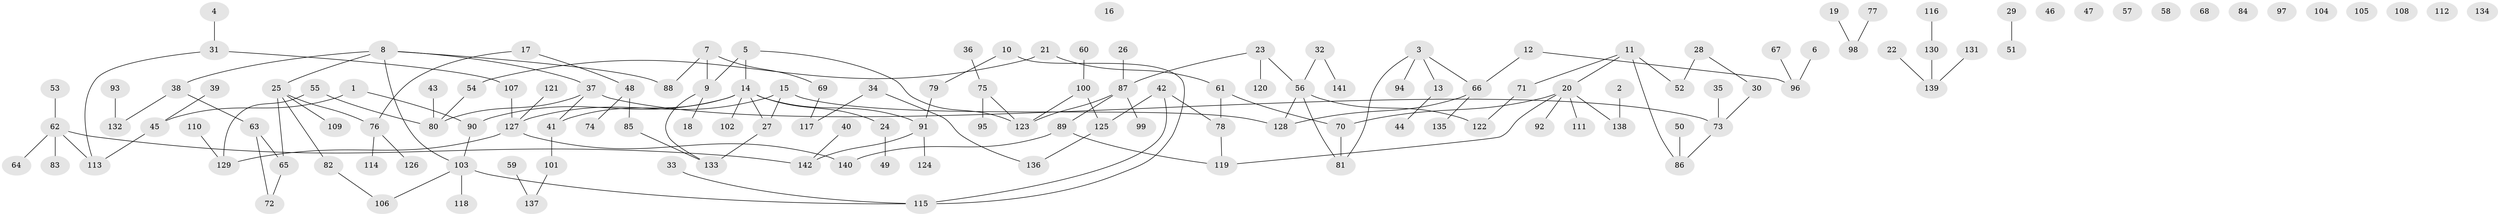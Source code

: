 // coarse degree distribution, {4: 0.10465116279069768, 13: 0.011627906976744186, 3: 0.20930232558139536, 2: 0.3023255813953488, 6: 0.023255813953488372, 8: 0.011627906976744186, 5: 0.011627906976744186, 1: 0.32558139534883723}
// Generated by graph-tools (version 1.1) at 2025/48/03/04/25 22:48:14]
// undirected, 142 vertices, 148 edges
graph export_dot {
  node [color=gray90,style=filled];
  1;
  2;
  3;
  4;
  5;
  6;
  7;
  8;
  9;
  10;
  11;
  12;
  13;
  14;
  15;
  16;
  17;
  18;
  19;
  20;
  21;
  22;
  23;
  24;
  25;
  26;
  27;
  28;
  29;
  30;
  31;
  32;
  33;
  34;
  35;
  36;
  37;
  38;
  39;
  40;
  41;
  42;
  43;
  44;
  45;
  46;
  47;
  48;
  49;
  50;
  51;
  52;
  53;
  54;
  55;
  56;
  57;
  58;
  59;
  60;
  61;
  62;
  63;
  64;
  65;
  66;
  67;
  68;
  69;
  70;
  71;
  72;
  73;
  74;
  75;
  76;
  77;
  78;
  79;
  80;
  81;
  82;
  83;
  84;
  85;
  86;
  87;
  88;
  89;
  90;
  91;
  92;
  93;
  94;
  95;
  96;
  97;
  98;
  99;
  100;
  101;
  102;
  103;
  104;
  105;
  106;
  107;
  108;
  109;
  110;
  111;
  112;
  113;
  114;
  115;
  116;
  117;
  118;
  119;
  120;
  121;
  122;
  123;
  124;
  125;
  126;
  127;
  128;
  129;
  130;
  131;
  132;
  133;
  134;
  135;
  136;
  137;
  138;
  139;
  140;
  141;
  142;
  1 -- 45;
  1 -- 90;
  2 -- 138;
  3 -- 13;
  3 -- 66;
  3 -- 81;
  3 -- 94;
  4 -- 31;
  5 -- 9;
  5 -- 14;
  5 -- 123;
  6 -- 96;
  7 -- 9;
  7 -- 69;
  7 -- 88;
  8 -- 25;
  8 -- 37;
  8 -- 38;
  8 -- 88;
  8 -- 103;
  9 -- 18;
  9 -- 133;
  10 -- 79;
  10 -- 115;
  11 -- 20;
  11 -- 52;
  11 -- 71;
  11 -- 86;
  12 -- 66;
  12 -- 96;
  13 -- 44;
  14 -- 24;
  14 -- 27;
  14 -- 41;
  14 -- 90;
  14 -- 91;
  14 -- 102;
  15 -- 27;
  15 -- 127;
  15 -- 128;
  17 -- 48;
  17 -- 76;
  19 -- 98;
  20 -- 70;
  20 -- 92;
  20 -- 111;
  20 -- 119;
  20 -- 138;
  21 -- 54;
  21 -- 61;
  22 -- 139;
  23 -- 56;
  23 -- 87;
  23 -- 120;
  24 -- 49;
  25 -- 65;
  25 -- 76;
  25 -- 82;
  25 -- 109;
  26 -- 87;
  27 -- 133;
  28 -- 30;
  28 -- 52;
  29 -- 51;
  30 -- 73;
  31 -- 107;
  31 -- 113;
  32 -- 56;
  32 -- 141;
  33 -- 115;
  34 -- 117;
  34 -- 136;
  35 -- 73;
  36 -- 75;
  37 -- 41;
  37 -- 73;
  37 -- 80;
  38 -- 63;
  38 -- 132;
  39 -- 45;
  40 -- 142;
  41 -- 101;
  42 -- 78;
  42 -- 115;
  42 -- 125;
  43 -- 80;
  45 -- 113;
  48 -- 74;
  48 -- 85;
  50 -- 86;
  53 -- 62;
  54 -- 80;
  55 -- 80;
  55 -- 129;
  56 -- 81;
  56 -- 122;
  56 -- 128;
  59 -- 137;
  60 -- 100;
  61 -- 70;
  61 -- 78;
  62 -- 64;
  62 -- 83;
  62 -- 113;
  62 -- 142;
  63 -- 65;
  63 -- 72;
  65 -- 72;
  66 -- 128;
  66 -- 135;
  67 -- 96;
  69 -- 117;
  70 -- 81;
  71 -- 122;
  73 -- 86;
  75 -- 95;
  75 -- 123;
  76 -- 114;
  76 -- 126;
  77 -- 98;
  78 -- 119;
  79 -- 91;
  82 -- 106;
  85 -- 133;
  87 -- 89;
  87 -- 99;
  87 -- 123;
  89 -- 119;
  89 -- 140;
  90 -- 103;
  91 -- 124;
  91 -- 142;
  93 -- 132;
  100 -- 123;
  100 -- 125;
  101 -- 137;
  103 -- 106;
  103 -- 115;
  103 -- 118;
  107 -- 127;
  110 -- 129;
  116 -- 130;
  121 -- 127;
  125 -- 136;
  127 -- 129;
  127 -- 140;
  130 -- 139;
  131 -- 139;
}
